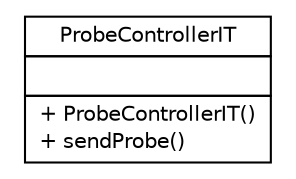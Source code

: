#!/usr/local/bin/dot
#
# Class diagram 
# Generated by UMLGraph version 5.1 (http://www.umlgraph.org/)
#

digraph G {
	edge [fontname="Helvetica",fontsize=10,labelfontname="Helvetica",labelfontsize=10];
	node [fontname="Helvetica",fontsize=10,shape=plaintext];
	nodesep=0.25;
	ranksep=0.5;
	// net.sereneproject.collector.web.ProbeControllerIT
	c15 [label=<<table title="net.sereneproject.collector.web.ProbeControllerIT" border="0" cellborder="1" cellspacing="0" cellpadding="2" port="p" href="./ProbeControllerIT.html">
		<tr><td><table border="0" cellspacing="0" cellpadding="1">
<tr><td align="center" balign="center"> ProbeControllerIT </td></tr>
		</table></td></tr>
		<tr><td><table border="0" cellspacing="0" cellpadding="1">
<tr><td align="left" balign="left">  </td></tr>
		</table></td></tr>
		<tr><td><table border="0" cellspacing="0" cellpadding="1">
<tr><td align="left" balign="left"> + ProbeControllerIT() </td></tr>
<tr><td align="left" balign="left"> + sendProbe() </td></tr>
		</table></td></tr>
		</table>>, fontname="Helvetica", fontcolor="black", fontsize=10.0];
}


